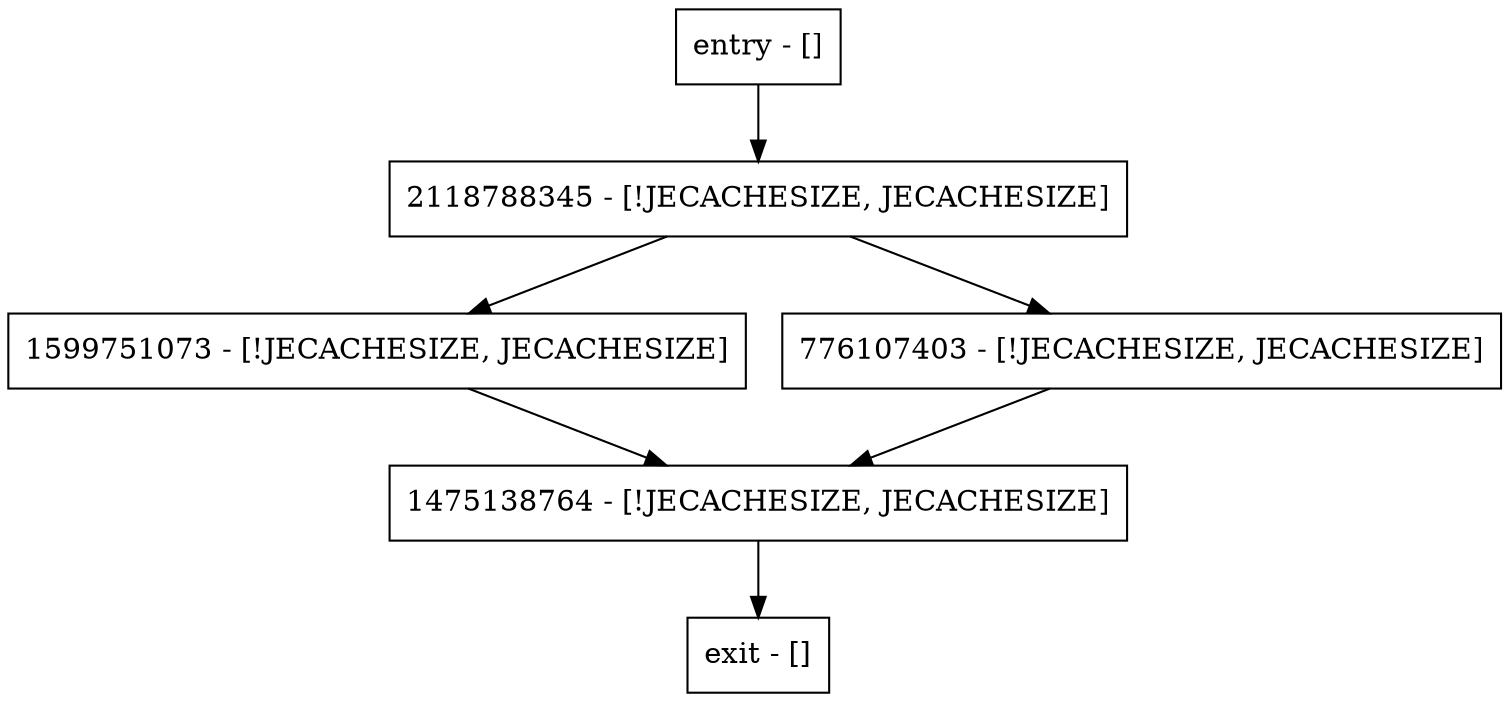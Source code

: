 digraph remove {
node [shape=record];
entry [label="entry - []"];
exit [label="exit - []"];
1599751073 [label="1599751073 - [!JECACHESIZE, JECACHESIZE]"];
2118788345 [label="2118788345 - [!JECACHESIZE, JECACHESIZE]"];
776107403 [label="776107403 - [!JECACHESIZE, JECACHESIZE]"];
1475138764 [label="1475138764 - [!JECACHESIZE, JECACHESIZE]"];
entry;
exit;
entry -> 2118788345;
1599751073 -> 1475138764;
2118788345 -> 1599751073;
2118788345 -> 776107403;
776107403 -> 1475138764;
1475138764 -> exit;
}
